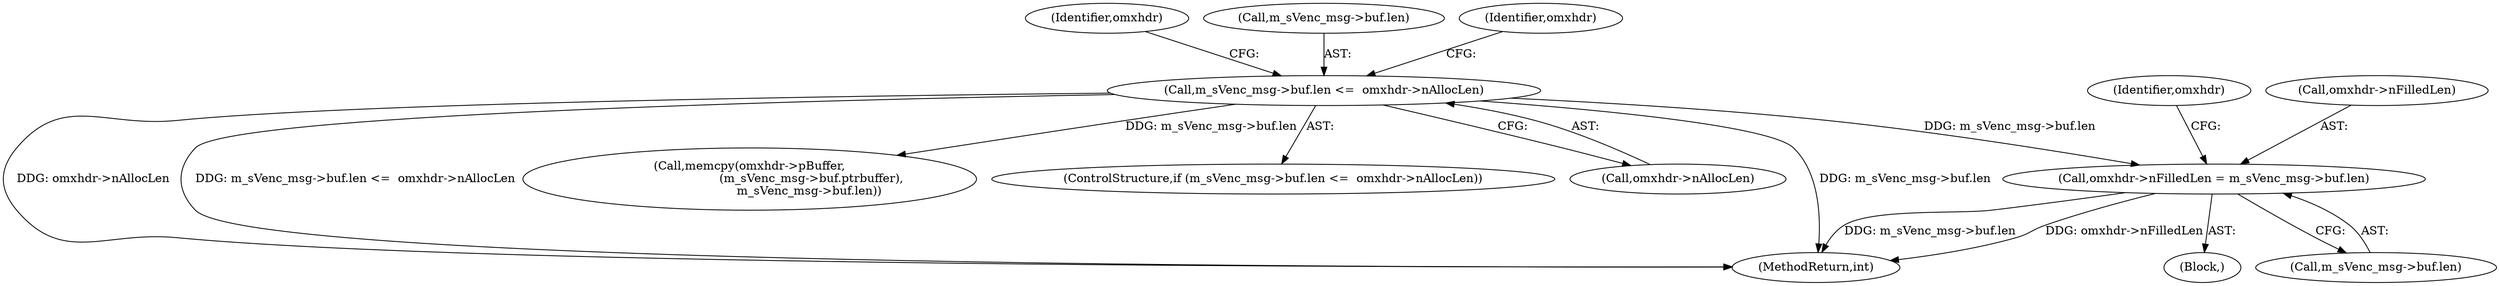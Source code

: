 digraph "0_Android_7558d03e6498e970b761aa44fff6b2c659202d95_3@pointer" {
"1000327" [label="(Call,omxhdr->nFilledLen = m_sVenc_msg->buf.len)"];
"1000317" [label="(Call,m_sVenc_msg->buf.len <=  omxhdr->nAllocLen)"];
"1000402" [label="(Identifier,omxhdr)"];
"1000445" [label="(MethodReturn,int)"];
"1000338" [label="(Identifier,omxhdr)"];
"1000328" [label="(Call,omxhdr->nFilledLen)"];
"1000318" [label="(Call,m_sVenc_msg->buf.len)"];
"1000317" [label="(Call,m_sVenc_msg->buf.len <=  omxhdr->nAllocLen)"];
"1000384" [label="(Call,memcpy(omxhdr->pBuffer,\n                                 (m_sVenc_msg->buf.ptrbuffer),\n                                m_sVenc_msg->buf.len))"];
"1000316" [label="(ControlStructure,if (m_sVenc_msg->buf.len <=  omxhdr->nAllocLen))"];
"1000323" [label="(Call,omxhdr->nAllocLen)"];
"1000326" [label="(Block,)"];
"1000329" [label="(Identifier,omxhdr)"];
"1000327" [label="(Call,omxhdr->nFilledLen = m_sVenc_msg->buf.len)"];
"1000331" [label="(Call,m_sVenc_msg->buf.len)"];
"1000327" -> "1000326"  [label="AST: "];
"1000327" -> "1000331"  [label="CFG: "];
"1000328" -> "1000327"  [label="AST: "];
"1000331" -> "1000327"  [label="AST: "];
"1000338" -> "1000327"  [label="CFG: "];
"1000327" -> "1000445"  [label="DDG: m_sVenc_msg->buf.len"];
"1000327" -> "1000445"  [label="DDG: omxhdr->nFilledLen"];
"1000317" -> "1000327"  [label="DDG: m_sVenc_msg->buf.len"];
"1000317" -> "1000316"  [label="AST: "];
"1000317" -> "1000323"  [label="CFG: "];
"1000318" -> "1000317"  [label="AST: "];
"1000323" -> "1000317"  [label="AST: "];
"1000329" -> "1000317"  [label="CFG: "];
"1000402" -> "1000317"  [label="CFG: "];
"1000317" -> "1000445"  [label="DDG: m_sVenc_msg->buf.len"];
"1000317" -> "1000445"  [label="DDG: omxhdr->nAllocLen"];
"1000317" -> "1000445"  [label="DDG: m_sVenc_msg->buf.len <=  omxhdr->nAllocLen"];
"1000317" -> "1000384"  [label="DDG: m_sVenc_msg->buf.len"];
}
